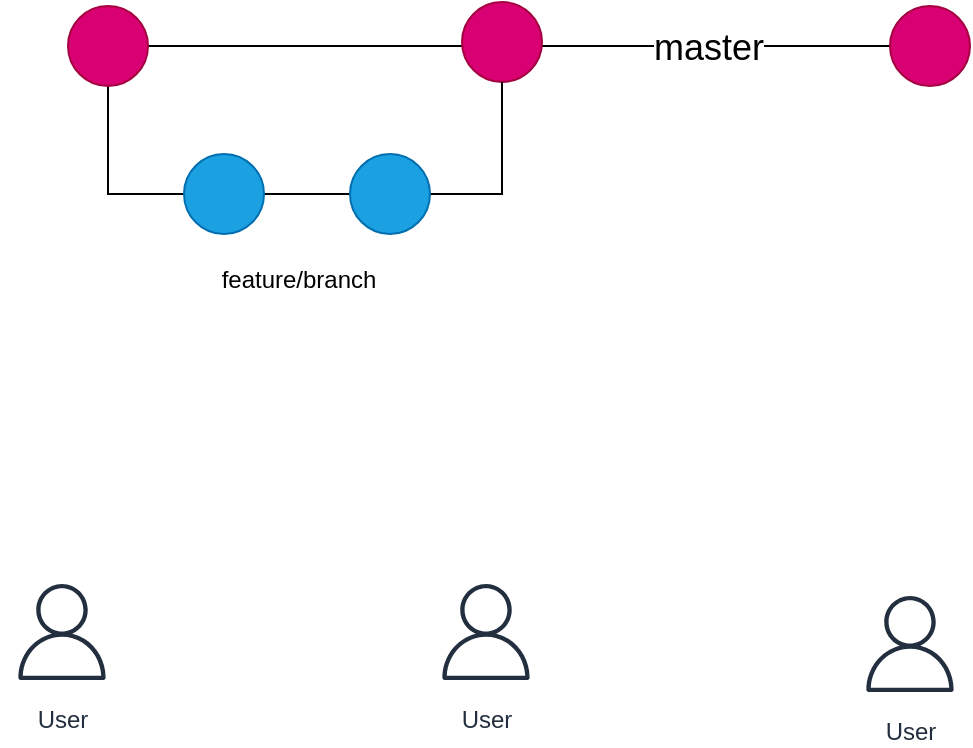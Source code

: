 <mxfile version="14.8.6" type="device" pages="2"><diagram id="r70BwRewH4ntsIBBrRHP" name="Page-1"><mxGraphModel dx="946" dy="589" grid="0" gridSize="10" guides="1" tooltips="1" connect="1" arrows="1" fold="1" page="1" pageScale="1" pageWidth="827" pageHeight="1169" math="0" shadow="0"><root><mxCell id="0"/><mxCell id="1" parent="0"/><mxCell id="8Lg2YTRJRZoRefIAK3gb-5" style="edgeStyle=orthogonalEdgeStyle;rounded=0;orthogonalLoop=1;jettySize=auto;html=1;endArrow=none;endFill=0;" edge="1" parent="1" source="8Lg2YTRJRZoRefIAK3gb-1" target="8Lg2YTRJRZoRefIAK3gb-3"><mxGeometry relative="1" as="geometry"/></mxCell><mxCell id="8Lg2YTRJRZoRefIAK3gb-6" value="&lt;font style=&quot;font-size: 18px&quot;&gt;master&lt;/font&gt;" style="edgeLabel;html=1;align=center;verticalAlign=middle;resizable=0;points=[];" vertex="1" connectable="0" parent="8Lg2YTRJRZoRefIAK3gb-5"><mxGeometry x="0.508" y="-1" relative="1" as="geometry"><mxPoint as="offset"/></mxGeometry></mxCell><mxCell id="8Lg2YTRJRZoRefIAK3gb-14" style="edgeStyle=orthogonalEdgeStyle;rounded=0;orthogonalLoop=1;jettySize=auto;html=1;entryX=0;entryY=0.5;entryDx=0;entryDy=0;endArrow=none;endFill=0;" edge="1" parent="1" source="8Lg2YTRJRZoRefIAK3gb-1" target="8Lg2YTRJRZoRefIAK3gb-12"><mxGeometry relative="1" as="geometry"><Array as="points"><mxPoint x="206" y="210"/></Array></mxGeometry></mxCell><mxCell id="8Lg2YTRJRZoRefIAK3gb-1" value="" style="ellipse;whiteSpace=wrap;html=1;aspect=fixed;fillColor=#d80073;strokeColor=#A50040;fontColor=#ffffff;" vertex="1" parent="1"><mxGeometry x="186" y="116" width="40" height="40" as="geometry"/></mxCell><mxCell id="8Lg2YTRJRZoRefIAK3gb-2" value="" style="ellipse;whiteSpace=wrap;html=1;aspect=fixed;fillColor=#d80073;strokeColor=#A50040;fontColor=#ffffff;" vertex="1" parent="1"><mxGeometry x="383" y="114" width="40" height="40" as="geometry"/></mxCell><mxCell id="8Lg2YTRJRZoRefIAK3gb-3" value="" style="ellipse;whiteSpace=wrap;html=1;aspect=fixed;fillColor=#d80073;strokeColor=#A50040;fontColor=#ffffff;" vertex="1" parent="1"><mxGeometry x="597" y="116" width="40" height="40" as="geometry"/></mxCell><mxCell id="8Lg2YTRJRZoRefIAK3gb-9" value="User" style="outlineConnect=0;fontColor=#232F3E;gradientColor=none;strokeColor=#232F3E;fillColor=#ffffff;dashed=0;verticalLabelPosition=bottom;verticalAlign=top;align=center;html=1;fontSize=12;fontStyle=0;aspect=fixed;shape=mxgraph.aws4.resourceIcon;resIcon=mxgraph.aws4.user;" vertex="1" parent="1"><mxGeometry x="153" y="399" width="60" height="60" as="geometry"/></mxCell><mxCell id="8Lg2YTRJRZoRefIAK3gb-10" value="User" style="outlineConnect=0;fontColor=#232F3E;gradientColor=none;strokeColor=#232F3E;fillColor=#ffffff;dashed=0;verticalLabelPosition=bottom;verticalAlign=top;align=center;html=1;fontSize=12;fontStyle=0;aspect=fixed;shape=mxgraph.aws4.resourceIcon;resIcon=mxgraph.aws4.user;" vertex="1" parent="1"><mxGeometry x="365" y="399" width="60" height="60" as="geometry"/></mxCell><mxCell id="8Lg2YTRJRZoRefIAK3gb-11" value="User" style="outlineConnect=0;fontColor=#232F3E;gradientColor=none;strokeColor=#232F3E;fillColor=#ffffff;dashed=0;verticalLabelPosition=bottom;verticalAlign=top;align=center;html=1;fontSize=12;fontStyle=0;aspect=fixed;shape=mxgraph.aws4.resourceIcon;resIcon=mxgraph.aws4.user;" vertex="1" parent="1"><mxGeometry x="577" y="405" width="60" height="60" as="geometry"/></mxCell><mxCell id="8Lg2YTRJRZoRefIAK3gb-15" style="edgeStyle=orthogonalEdgeStyle;rounded=0;orthogonalLoop=1;jettySize=auto;html=1;entryX=0;entryY=0.5;entryDx=0;entryDy=0;endArrow=none;endFill=0;" edge="1" parent="1" source="8Lg2YTRJRZoRefIAK3gb-12" target="8Lg2YTRJRZoRefIAK3gb-13"><mxGeometry relative="1" as="geometry"/></mxCell><mxCell id="8Lg2YTRJRZoRefIAK3gb-12" value="" style="ellipse;whiteSpace=wrap;html=1;aspect=fixed;fillColor=#1ba1e2;strokeColor=#006EAF;fontColor=#ffffff;" vertex="1" parent="1"><mxGeometry x="244" y="190" width="40" height="40" as="geometry"/></mxCell><mxCell id="8Lg2YTRJRZoRefIAK3gb-16" style="edgeStyle=orthogonalEdgeStyle;rounded=0;orthogonalLoop=1;jettySize=auto;html=1;entryX=0.5;entryY=1;entryDx=0;entryDy=0;endArrow=none;endFill=0;" edge="1" parent="1" source="8Lg2YTRJRZoRefIAK3gb-13" target="8Lg2YTRJRZoRefIAK3gb-2"><mxGeometry relative="1" as="geometry"/></mxCell><mxCell id="8Lg2YTRJRZoRefIAK3gb-13" value="" style="ellipse;whiteSpace=wrap;html=1;aspect=fixed;fillColor=#1ba1e2;strokeColor=#006EAF;fontColor=#ffffff;" vertex="1" parent="1"><mxGeometry x="327" y="190" width="40" height="40" as="geometry"/></mxCell><mxCell id="8Lg2YTRJRZoRefIAK3gb-17" value="feature/branch" style="text;html=1;align=center;verticalAlign=middle;resizable=0;points=[];autosize=1;strokeColor=none;" vertex="1" parent="1"><mxGeometry x="257" y="244" width="87" height="18" as="geometry"/></mxCell></root></mxGraphModel></diagram><diagram id="_Ozg0dJXhW9rosfA50Rh" name="Page-2"><mxGraphModel dx="946" dy="589" grid="0" gridSize="10" guides="1" tooltips="1" connect="1" arrows="1" fold="1" page="1" pageScale="1" pageWidth="827" pageHeight="1169" math="0" shadow="0"><root><mxCell id="TYubpjrSI9zOnayOjwLD-0"/><mxCell id="TYubpjrSI9zOnayOjwLD-1" parent="TYubpjrSI9zOnayOjwLD-0"/><mxCell id="TYubpjrSI9zOnayOjwLD-4" value="" style="edgeStyle=orthogonalEdgeStyle;rounded=0;orthogonalLoop=1;jettySize=auto;html=1;endArrow=none;endFill=0;" edge="1" parent="TYubpjrSI9zOnayOjwLD-1" source="TYubpjrSI9zOnayOjwLD-2" target="TYubpjrSI9zOnayOjwLD-3"><mxGeometry relative="1" as="geometry"/></mxCell><mxCell id="TYubpjrSI9zOnayOjwLD-2" value="" style="ellipse;whiteSpace=wrap;html=1;aspect=fixed;fillColor=#008a00;strokeColor=#005700;fontColor=#ffffff;" vertex="1" parent="TYubpjrSI9zOnayOjwLD-1"><mxGeometry x="111" y="149" width="34" height="34" as="geometry"/></mxCell><mxCell id="TYubpjrSI9zOnayOjwLD-6" value="" style="edgeStyle=orthogonalEdgeStyle;rounded=0;orthogonalLoop=1;jettySize=auto;html=1;endArrow=none;endFill=0;" edge="1" parent="TYubpjrSI9zOnayOjwLD-1" source="TYubpjrSI9zOnayOjwLD-3" target="TYubpjrSI9zOnayOjwLD-5"><mxGeometry relative="1" as="geometry"/></mxCell><mxCell id="TYubpjrSI9zOnayOjwLD-3" value="" style="ellipse;whiteSpace=wrap;html=1;aspect=fixed;fillColor=#008a00;strokeColor=#005700;fontColor=#ffffff;" vertex="1" parent="TYubpjrSI9zOnayOjwLD-1"><mxGeometry x="225" y="149" width="34" height="34" as="geometry"/></mxCell><mxCell id="TYubpjrSI9zOnayOjwLD-5" value="" style="ellipse;whiteSpace=wrap;html=1;aspect=fixed;fillColor=#008a00;strokeColor=#005700;fontColor=#ffffff;" vertex="1" parent="TYubpjrSI9zOnayOjwLD-1"><mxGeometry x="339" y="149" width="34" height="34" as="geometry"/></mxCell><mxCell id="TYubpjrSI9zOnayOjwLD-8" style="edgeStyle=orthogonalEdgeStyle;rounded=0;orthogonalLoop=1;jettySize=auto;html=1;entryX=0.5;entryY=0;entryDx=0;entryDy=0;endArrow=none;endFill=0;" edge="1" parent="TYubpjrSI9zOnayOjwLD-1" source="TYubpjrSI9zOnayOjwLD-7" target="TYubpjrSI9zOnayOjwLD-5"><mxGeometry relative="1" as="geometry"/></mxCell><mxCell id="TYubpjrSI9zOnayOjwLD-7" value="master" style="rounded=0;whiteSpace=wrap;html=1;" vertex="1" parent="TYubpjrSI9zOnayOjwLD-1"><mxGeometry x="310.5" y="19" width="91" height="29" as="geometry"/></mxCell><mxCell id="TYubpjrSI9zOnayOjwLD-10" style="edgeStyle=orthogonalEdgeStyle;rounded=0;orthogonalLoop=1;jettySize=auto;html=1;entryX=0.5;entryY=1;entryDx=0;entryDy=0;endArrow=none;endFill=0;" edge="1" parent="TYubpjrSI9zOnayOjwLD-1" source="TYubpjrSI9zOnayOjwLD-9" target="TYubpjrSI9zOnayOjwLD-5"><mxGeometry relative="1" as="geometry"/></mxCell><mxCell id="TYubpjrSI9zOnayOjwLD-9" value="task-1" style="rounded=0;whiteSpace=wrap;html=1;" vertex="1" parent="TYubpjrSI9zOnayOjwLD-1"><mxGeometry x="310.5" y="275" width="91" height="29" as="geometry"/></mxCell><mxCell id="TYubpjrSI9zOnayOjwLD-14" style="edgeStyle=orthogonalEdgeStyle;rounded=0;orthogonalLoop=1;jettySize=auto;html=1;endArrow=classic;endFill=1;entryX=0.5;entryY=1;entryDx=0;entryDy=0;" edge="1" parent="TYubpjrSI9zOnayOjwLD-1" source="TYubpjrSI9zOnayOjwLD-11" target="TYubpjrSI9zOnayOjwLD-3"><mxGeometry relative="1" as="geometry"/></mxCell><mxCell id="TYubpjrSI9zOnayOjwLD-11" value="HEAD" style="rounded=0;whiteSpace=wrap;html=1;" vertex="1" parent="TYubpjrSI9zOnayOjwLD-1"><mxGeometry x="82.5" y="275" width="91" height="29" as="geometry"/></mxCell></root></mxGraphModel></diagram></mxfile>